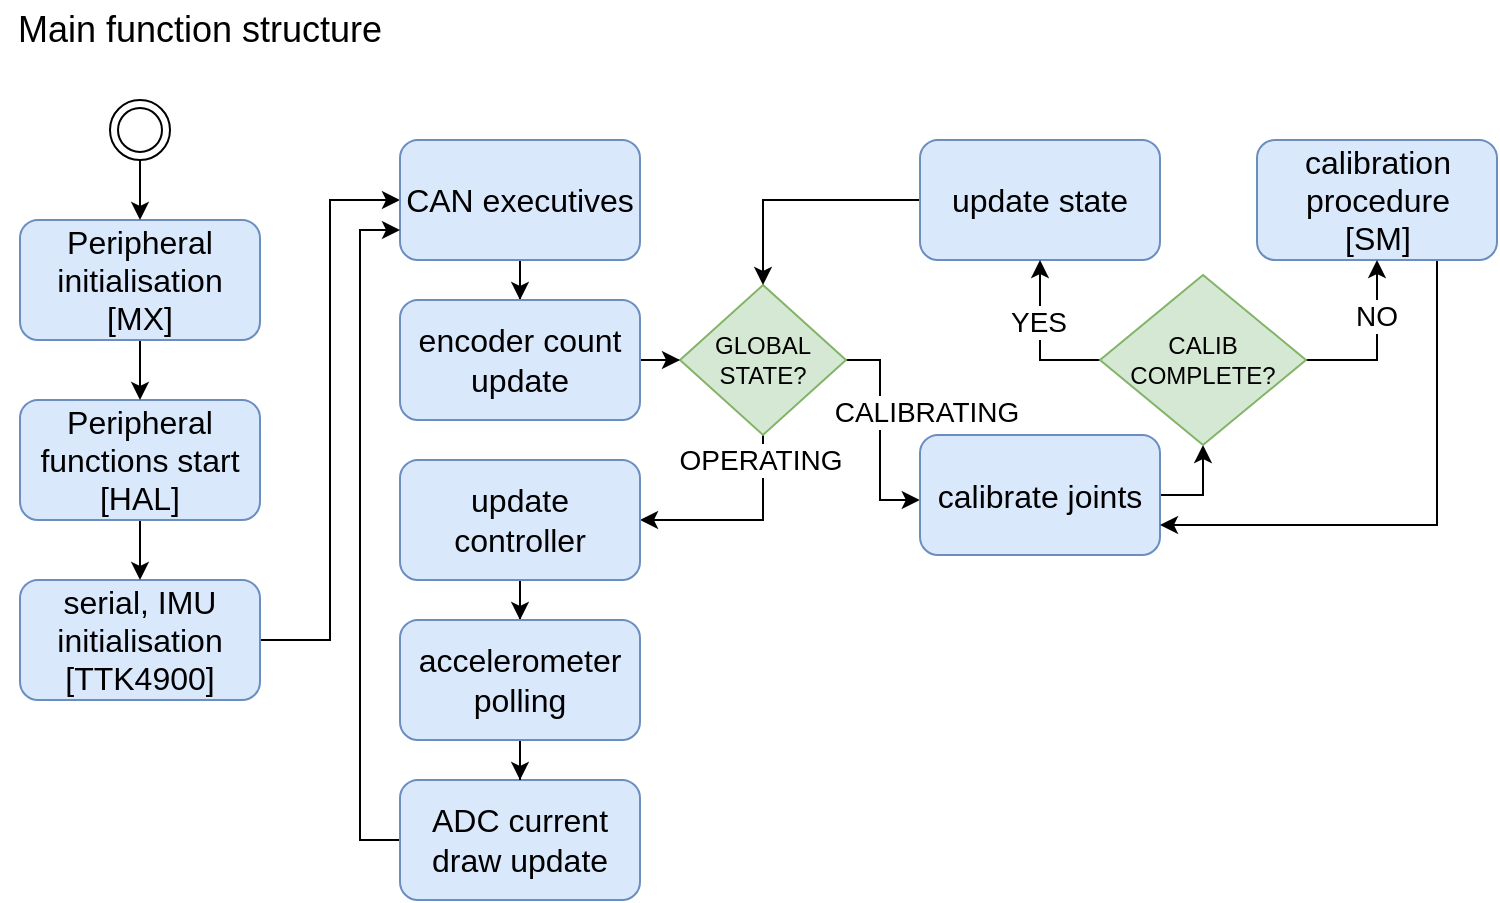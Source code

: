 <mxfile version="24.4.13" type="device">
  <diagram name="Page-1" id="hWDHi4y5g83n30N04bsn">
    <mxGraphModel dx="1137" dy="703" grid="1" gridSize="10" guides="1" tooltips="1" connect="1" arrows="1" fold="1" page="1" pageScale="1" pageWidth="827" pageHeight="583" math="0" shadow="0">
      <root>
        <mxCell id="0" />
        <mxCell id="1" parent="0" />
        <mxCell id="qVb45OXCok-LeIYThu6n-1" value="Main function structure" style="text;html=1;align=center;verticalAlign=middle;whiteSpace=wrap;rounded=0;fontSize=18;" parent="1" vertex="1">
          <mxGeometry x="20" y="10" width="200" height="30" as="geometry" />
        </mxCell>
        <mxCell id="iXbRzkf2VUSYfukU-zS2-17" style="edgeStyle=orthogonalEdgeStyle;rounded=0;orthogonalLoop=1;jettySize=auto;html=1;exitX=1;exitY=0.5;exitDx=0;exitDy=0;entryX=0;entryY=0.5;entryDx=0;entryDy=0;" edge="1" parent="1" source="iXbRzkf2VUSYfukU-zS2-1" target="iXbRzkf2VUSYfukU-zS2-4">
          <mxGeometry relative="1" as="geometry" />
        </mxCell>
        <mxCell id="iXbRzkf2VUSYfukU-zS2-1" value="serial, IMU initialisation&lt;div&gt;[TTK4900]&lt;/div&gt;" style="rounded=1;whiteSpace=wrap;html=1;fontSize=16;fillColor=#dae8fc;strokeColor=#6c8ebf;" vertex="1" parent="1">
          <mxGeometry x="30" y="300" width="120" height="60" as="geometry" />
        </mxCell>
        <mxCell id="iXbRzkf2VUSYfukU-zS2-16" value="" style="edgeStyle=orthogonalEdgeStyle;rounded=0;orthogonalLoop=1;jettySize=auto;html=1;" edge="1" parent="1" source="iXbRzkf2VUSYfukU-zS2-2" target="iXbRzkf2VUSYfukU-zS2-1">
          <mxGeometry relative="1" as="geometry" />
        </mxCell>
        <mxCell id="iXbRzkf2VUSYfukU-zS2-2" value="Peripheral functions start&lt;div&gt;[HAL]&lt;/div&gt;" style="rounded=1;whiteSpace=wrap;html=1;fontSize=16;fillColor=#dae8fc;strokeColor=#6c8ebf;" vertex="1" parent="1">
          <mxGeometry x="30" y="210" width="120" height="60" as="geometry" />
        </mxCell>
        <mxCell id="iXbRzkf2VUSYfukU-zS2-15" value="" style="edgeStyle=orthogonalEdgeStyle;rounded=0;orthogonalLoop=1;jettySize=auto;html=1;" edge="1" parent="1" source="iXbRzkf2VUSYfukU-zS2-3" target="iXbRzkf2VUSYfukU-zS2-2">
          <mxGeometry relative="1" as="geometry" />
        </mxCell>
        <mxCell id="iXbRzkf2VUSYfukU-zS2-3" value="Peripheral initialisation&lt;div&gt;[MX]&lt;/div&gt;" style="rounded=1;whiteSpace=wrap;html=1;fontSize=16;fillColor=#dae8fc;strokeColor=#6c8ebf;" vertex="1" parent="1">
          <mxGeometry x="30" y="120" width="120" height="60" as="geometry" />
        </mxCell>
        <mxCell id="iXbRzkf2VUSYfukU-zS2-18" value="" style="edgeStyle=orthogonalEdgeStyle;rounded=0;orthogonalLoop=1;jettySize=auto;html=1;" edge="1" parent="1" source="iXbRzkf2VUSYfukU-zS2-4" target="iXbRzkf2VUSYfukU-zS2-5">
          <mxGeometry relative="1" as="geometry" />
        </mxCell>
        <mxCell id="iXbRzkf2VUSYfukU-zS2-4" value="CAN executives" style="rounded=1;whiteSpace=wrap;html=1;fontSize=16;fillColor=#dae8fc;strokeColor=#6c8ebf;" vertex="1" parent="1">
          <mxGeometry x="220" y="80" width="120" height="60" as="geometry" />
        </mxCell>
        <mxCell id="iXbRzkf2VUSYfukU-zS2-19" value="" style="edgeStyle=orthogonalEdgeStyle;rounded=0;orthogonalLoop=1;jettySize=auto;html=1;" edge="1" parent="1" source="iXbRzkf2VUSYfukU-zS2-5" target="iXbRzkf2VUSYfukU-zS2-7">
          <mxGeometry relative="1" as="geometry" />
        </mxCell>
        <mxCell id="iXbRzkf2VUSYfukU-zS2-5" value="encoder count update" style="rounded=1;whiteSpace=wrap;html=1;fontSize=16;fillColor=#dae8fc;strokeColor=#6c8ebf;" vertex="1" parent="1">
          <mxGeometry x="220" y="160" width="120" height="60" as="geometry" />
        </mxCell>
        <mxCell id="iXbRzkf2VUSYfukU-zS2-31" style="edgeStyle=orthogonalEdgeStyle;rounded=0;orthogonalLoop=1;jettySize=auto;html=1;exitX=0;exitY=0.5;exitDx=0;exitDy=0;entryX=0;entryY=0.75;entryDx=0;entryDy=0;" edge="1" parent="1" source="iXbRzkf2VUSYfukU-zS2-6" target="iXbRzkf2VUSYfukU-zS2-4">
          <mxGeometry relative="1" as="geometry" />
        </mxCell>
        <mxCell id="iXbRzkf2VUSYfukU-zS2-6" value="ADC current draw update" style="rounded=1;whiteSpace=wrap;html=1;fontSize=16;fillColor=#dae8fc;strokeColor=#6c8ebf;" vertex="1" parent="1">
          <mxGeometry x="220" y="400" width="120" height="60" as="geometry" />
        </mxCell>
        <mxCell id="iXbRzkf2VUSYfukU-zS2-20" style="edgeStyle=orthogonalEdgeStyle;rounded=0;orthogonalLoop=1;jettySize=auto;html=1;exitX=0.5;exitY=1;exitDx=0;exitDy=0;entryX=1;entryY=0.5;entryDx=0;entryDy=0;" edge="1" parent="1" source="iXbRzkf2VUSYfukU-zS2-7" target="iXbRzkf2VUSYfukU-zS2-9">
          <mxGeometry relative="1" as="geometry" />
        </mxCell>
        <mxCell id="iXbRzkf2VUSYfukU-zS2-22" value="OPERATING" style="edgeLabel;html=1;align=center;verticalAlign=middle;resizable=0;points=[];fontSize=14;" vertex="1" connectable="0" parent="iXbRzkf2VUSYfukU-zS2-20">
          <mxGeometry x="0.082" y="1" relative="1" as="geometry">
            <mxPoint x="12" y="-31" as="offset" />
          </mxGeometry>
        </mxCell>
        <mxCell id="iXbRzkf2VUSYfukU-zS2-21" style="edgeStyle=orthogonalEdgeStyle;rounded=0;orthogonalLoop=1;jettySize=auto;html=1;exitX=1;exitY=0.5;exitDx=0;exitDy=0;entryX=-0.001;entryY=0.546;entryDx=0;entryDy=0;entryPerimeter=0;" edge="1" parent="1" source="iXbRzkf2VUSYfukU-zS2-7" target="iXbRzkf2VUSYfukU-zS2-8">
          <mxGeometry relative="1" as="geometry">
            <mxPoint x="450" y="260" as="targetPoint" />
            <Array as="points">
              <mxPoint x="460" y="190" />
              <mxPoint x="460" y="260" />
              <mxPoint x="480" y="260" />
            </Array>
          </mxGeometry>
        </mxCell>
        <mxCell id="iXbRzkf2VUSYfukU-zS2-23" value="CALIBRATING" style="edgeLabel;html=1;align=center;verticalAlign=middle;resizable=0;points=[];fontSize=14;" vertex="1" connectable="0" parent="iXbRzkf2VUSYfukU-zS2-21">
          <mxGeometry x="-0.024" y="-1" relative="1" as="geometry">
            <mxPoint x="24" y="-10" as="offset" />
          </mxGeometry>
        </mxCell>
        <mxCell id="iXbRzkf2VUSYfukU-zS2-7" value="GLOBAL&lt;div&gt;STATE?&lt;/div&gt;" style="rhombus;whiteSpace=wrap;html=1;fillColor=#d5e8d4;strokeColor=#82b366;" vertex="1" parent="1">
          <mxGeometry x="360" y="152.5" width="83" height="75" as="geometry" />
        </mxCell>
        <mxCell id="iXbRzkf2VUSYfukU-zS2-25" style="edgeStyle=orthogonalEdgeStyle;rounded=0;orthogonalLoop=1;jettySize=auto;html=1;exitX=1;exitY=0.5;exitDx=0;exitDy=0;entryX=0.5;entryY=1;entryDx=0;entryDy=0;" edge="1" parent="1" source="iXbRzkf2VUSYfukU-zS2-8" target="iXbRzkf2VUSYfukU-zS2-24">
          <mxGeometry relative="1" as="geometry" />
        </mxCell>
        <mxCell id="iXbRzkf2VUSYfukU-zS2-8" value="calibrate joints" style="rounded=1;whiteSpace=wrap;html=1;fontSize=16;fillColor=#dae8fc;strokeColor=#6c8ebf;" vertex="1" parent="1">
          <mxGeometry x="480" y="227.5" width="120" height="60" as="geometry" />
        </mxCell>
        <mxCell id="iXbRzkf2VUSYfukU-zS2-29" value="" style="edgeStyle=orthogonalEdgeStyle;rounded=0;orthogonalLoop=1;jettySize=auto;html=1;" edge="1" parent="1" source="iXbRzkf2VUSYfukU-zS2-9" target="iXbRzkf2VUSYfukU-zS2-11">
          <mxGeometry relative="1" as="geometry" />
        </mxCell>
        <mxCell id="iXbRzkf2VUSYfukU-zS2-9" value="update controller" style="rounded=1;whiteSpace=wrap;html=1;fontSize=16;fillColor=#dae8fc;strokeColor=#6c8ebf;" vertex="1" parent="1">
          <mxGeometry x="220" y="240" width="120" height="60" as="geometry" />
        </mxCell>
        <mxCell id="iXbRzkf2VUSYfukU-zS2-26" style="edgeStyle=orthogonalEdgeStyle;rounded=0;orthogonalLoop=1;jettySize=auto;html=1;exitX=0;exitY=0.5;exitDx=0;exitDy=0;entryX=0.5;entryY=0;entryDx=0;entryDy=0;" edge="1" parent="1" source="iXbRzkf2VUSYfukU-zS2-10" target="iXbRzkf2VUSYfukU-zS2-7">
          <mxGeometry relative="1" as="geometry" />
        </mxCell>
        <mxCell id="iXbRzkf2VUSYfukU-zS2-10" value="update state" style="rounded=1;whiteSpace=wrap;html=1;fontSize=16;fillColor=#dae8fc;strokeColor=#6c8ebf;" vertex="1" parent="1">
          <mxGeometry x="480" y="80" width="120" height="60" as="geometry" />
        </mxCell>
        <mxCell id="iXbRzkf2VUSYfukU-zS2-30" value="" style="edgeStyle=orthogonalEdgeStyle;rounded=0;orthogonalLoop=1;jettySize=auto;html=1;" edge="1" parent="1" source="iXbRzkf2VUSYfukU-zS2-11" target="iXbRzkf2VUSYfukU-zS2-6">
          <mxGeometry relative="1" as="geometry" />
        </mxCell>
        <mxCell id="iXbRzkf2VUSYfukU-zS2-11" value="accelerometer polling" style="rounded=1;whiteSpace=wrap;html=1;fontSize=16;fillColor=#dae8fc;strokeColor=#6c8ebf;" vertex="1" parent="1">
          <mxGeometry x="220" y="320" width="120" height="60" as="geometry" />
        </mxCell>
        <mxCell id="iXbRzkf2VUSYfukU-zS2-34" style="edgeStyle=orthogonalEdgeStyle;rounded=0;orthogonalLoop=1;jettySize=auto;html=1;exitX=0.75;exitY=1;exitDx=0;exitDy=0;entryX=1;entryY=0.75;entryDx=0;entryDy=0;" edge="1" parent="1" source="iXbRzkf2VUSYfukU-zS2-12" target="iXbRzkf2VUSYfukU-zS2-8">
          <mxGeometry relative="1" as="geometry" />
        </mxCell>
        <mxCell id="iXbRzkf2VUSYfukU-zS2-12" value="calibration procedure&lt;div&gt;[SM]&lt;/div&gt;" style="rounded=1;whiteSpace=wrap;html=1;fontSize=16;fillColor=#dae8fc;strokeColor=#6c8ebf;" vertex="1" parent="1">
          <mxGeometry x="648.5" y="80" width="120" height="60" as="geometry" />
        </mxCell>
        <mxCell id="iXbRzkf2VUSYfukU-zS2-14" value="" style="edgeStyle=orthogonalEdgeStyle;rounded=0;orthogonalLoop=1;jettySize=auto;html=1;" edge="1" parent="1" source="iXbRzkf2VUSYfukU-zS2-13" target="iXbRzkf2VUSYfukU-zS2-3">
          <mxGeometry relative="1" as="geometry" />
        </mxCell>
        <mxCell id="iXbRzkf2VUSYfukU-zS2-13" value="" style="ellipse;shape=doubleEllipse;html=1;dashed=0;whiteSpace=wrap;aspect=fixed;" vertex="1" parent="1">
          <mxGeometry x="75" y="60" width="30" height="30" as="geometry" />
        </mxCell>
        <mxCell id="iXbRzkf2VUSYfukU-zS2-32" style="edgeStyle=orthogonalEdgeStyle;rounded=0;orthogonalLoop=1;jettySize=auto;html=1;exitX=0;exitY=0.5;exitDx=0;exitDy=0;entryX=0.5;entryY=1;entryDx=0;entryDy=0;" edge="1" parent="1" source="iXbRzkf2VUSYfukU-zS2-24" target="iXbRzkf2VUSYfukU-zS2-10">
          <mxGeometry relative="1" as="geometry" />
        </mxCell>
        <mxCell id="iXbRzkf2VUSYfukU-zS2-35" value="YES" style="edgeLabel;html=1;align=center;verticalAlign=middle;resizable=0;points=[];fontSize=14;" vertex="1" connectable="0" parent="iXbRzkf2VUSYfukU-zS2-32">
          <mxGeometry x="0.222" y="1" relative="1" as="geometry">
            <mxPoint as="offset" />
          </mxGeometry>
        </mxCell>
        <mxCell id="iXbRzkf2VUSYfukU-zS2-33" style="edgeStyle=orthogonalEdgeStyle;rounded=0;orthogonalLoop=1;jettySize=auto;html=1;exitX=1;exitY=0.5;exitDx=0;exitDy=0;entryX=0.5;entryY=1;entryDx=0;entryDy=0;" edge="1" parent="1" source="iXbRzkf2VUSYfukU-zS2-24" target="iXbRzkf2VUSYfukU-zS2-12">
          <mxGeometry relative="1" as="geometry">
            <Array as="points">
              <mxPoint x="708" y="190" />
            </Array>
          </mxGeometry>
        </mxCell>
        <mxCell id="iXbRzkf2VUSYfukU-zS2-36" value="NO" style="edgeLabel;html=1;align=center;verticalAlign=middle;resizable=0;points=[];fontSize=14;" vertex="1" connectable="0" parent="iXbRzkf2VUSYfukU-zS2-33">
          <mxGeometry x="0.347" y="1" relative="1" as="geometry">
            <mxPoint as="offset" />
          </mxGeometry>
        </mxCell>
        <mxCell id="iXbRzkf2VUSYfukU-zS2-24" value="CALIB&lt;div&gt;COMPLETE?&lt;/div&gt;" style="rhombus;whiteSpace=wrap;html=1;fillColor=#d5e8d4;strokeColor=#82b366;" vertex="1" parent="1">
          <mxGeometry x="570" y="147.5" width="103" height="85" as="geometry" />
        </mxCell>
      </root>
    </mxGraphModel>
  </diagram>
</mxfile>
